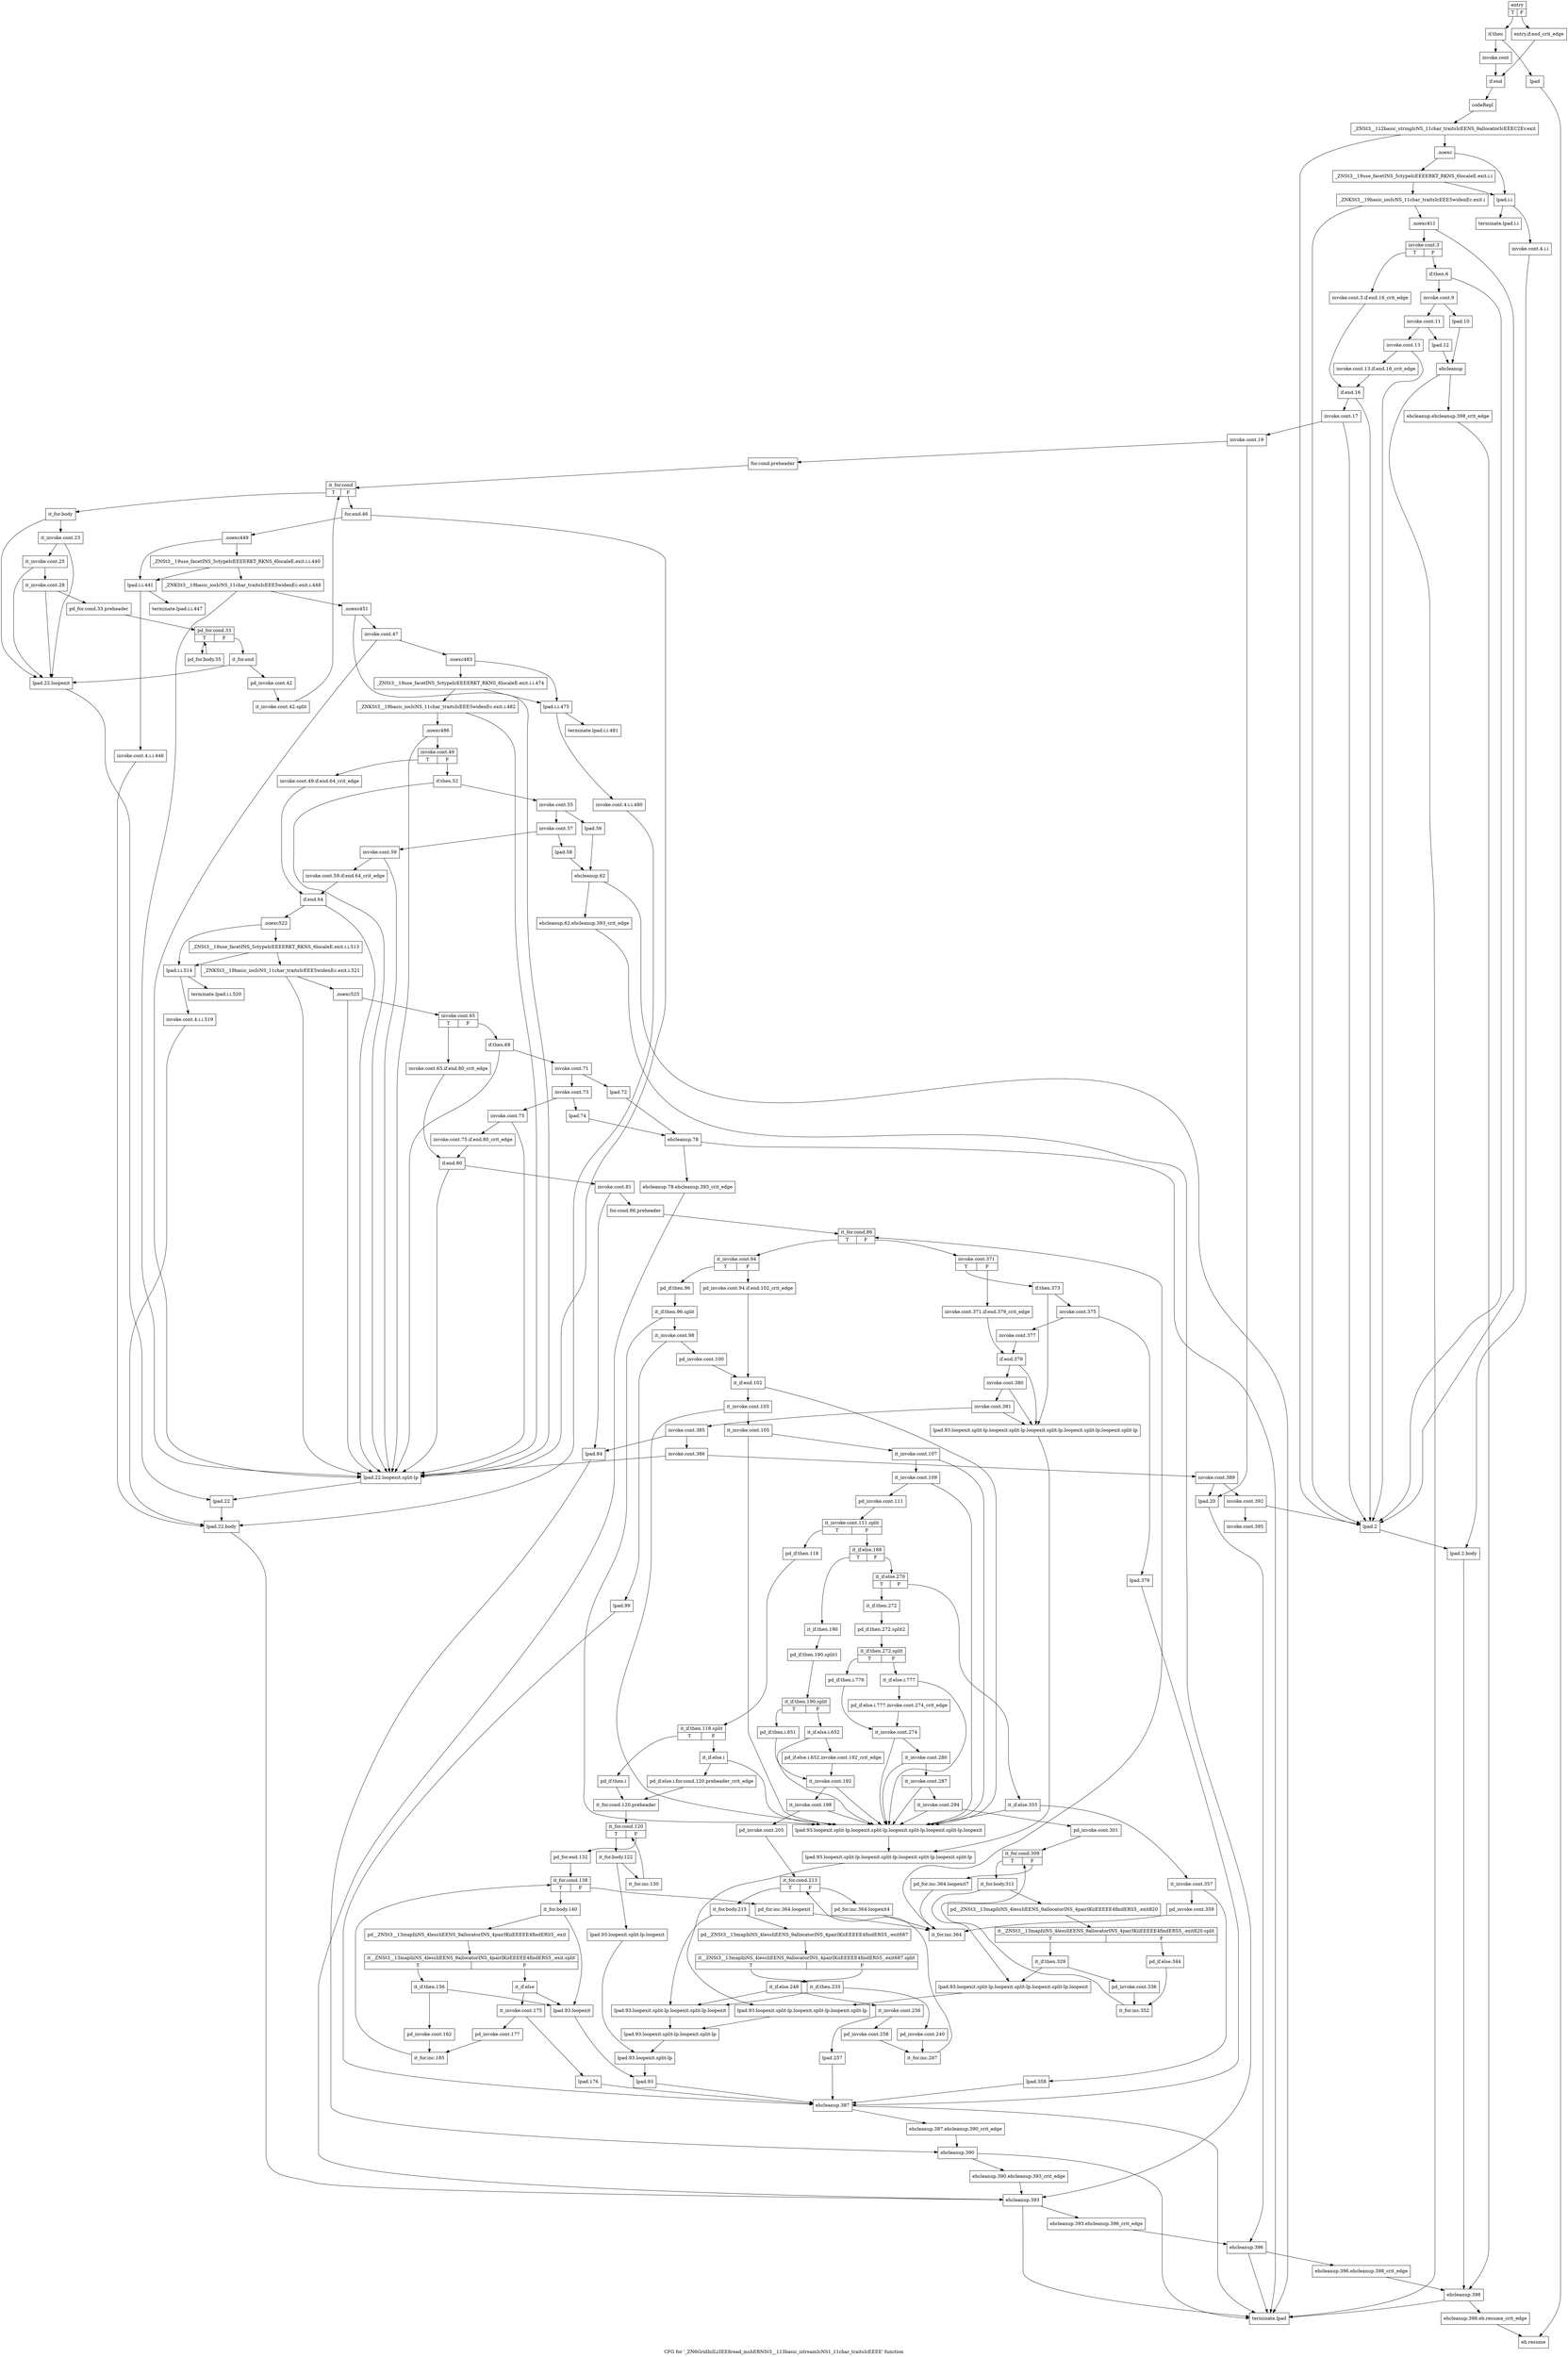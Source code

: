 digraph "CFG for '_ZN6GridInILi3EE8read_mshERNSt3__113basic_istreamIcNS1_11char_traitsIcEEEE' function" {
	label="CFG for '_ZN6GridInILi3EE8read_mshERNSt3__113basic_istreamIcNS1_11char_traitsIcEEEE' function";

	Node0x5c60470 [shape=record,label="{entry|{<s0>T|<s1>F}}"];
	Node0x5c60470:s0 -> Node0x5c60510;
	Node0x5c60470:s1 -> Node0x5c604c0;
	Node0x5c604c0 [shape=record,label="{entry.if.end_crit_edge}"];
	Node0x5c604c0 -> Node0x5c4b400;
	Node0x5c60510 [shape=record,label="{if.then}"];
	Node0x5c60510 -> Node0x5c60560;
	Node0x5c60510 -> Node0x5c4b3b0;
	Node0x5c60560 [shape=record,label="{invoke.cont}"];
	Node0x5c60560 -> Node0x5c4b400;
	Node0x5c4b3b0 [shape=record,label="{lpad}"];
	Node0x5c4b3b0 -> Node0x5c66540;
	Node0x5c4b400 [shape=record,label="{if.end}"];
	Node0x5c4b400 -> Node0x5c4b450;
	Node0x5c4b450 [shape=record,label="{codeRepl}"];
	Node0x5c4b450 -> Node0x5c4b4a0;
	Node0x5c4b4a0 [shape=record,label="{_ZNSt3__112basic_stringIcNS_11char_traitsIcEENS_9allocatorIcEEEC2Ev.exit}"];
	Node0x5c4b4a0 -> Node0x5c5e1c0;
	Node0x5c4b4a0 -> Node0x5c62b70;
	Node0x5c5e1c0 [shape=record,label="{.noexc}"];
	Node0x5c5e1c0 -> Node0x5c5e210;
	Node0x5c5e1c0 -> Node0x5c5e260;
	Node0x5c5e210 [shape=record,label="{_ZNSt3__19use_facetINS_5ctypeIcEEEERKT_RKNS_6localeE.exit.i.i}"];
	Node0x5c5e210 -> Node0x5c5e350;
	Node0x5c5e210 -> Node0x5c5e260;
	Node0x5c5e260 [shape=record,label="{lpad.i.i}"];
	Node0x5c5e260 -> Node0x5c5e2b0;
	Node0x5c5e260 -> Node0x5c5e300;
	Node0x5c5e2b0 [shape=record,label="{invoke.cont.4.i.i}"];
	Node0x5c5e2b0 -> Node0x5c62bc0;
	Node0x5c5e300 [shape=record,label="{terminate.lpad.i.i}"];
	Node0x5c5e350 [shape=record,label="{_ZNKSt3__19basic_iosIcNS_11char_traitsIcEEE5widenEc.exit.i}"];
	Node0x5c5e350 -> Node0x5c5e3a0;
	Node0x5c5e350 -> Node0x5c62b70;
	Node0x5c5e3a0 [shape=record,label="{.noexc411}"];
	Node0x5c5e3a0 -> Node0x5c5e3f0;
	Node0x5c5e3a0 -> Node0x5c62b70;
	Node0x5c5e3f0 [shape=record,label="{invoke.cont.3|{<s0>T|<s1>F}}"];
	Node0x5c5e3f0:s0 -> Node0x5c5e440;
	Node0x5c5e3f0:s1 -> Node0x5c5e490;
	Node0x5c5e440 [shape=record,label="{invoke.cont.3.if.end.16_crit_edge}"];
	Node0x5c5e440 -> Node0x5c62d50;
	Node0x5c5e490 [shape=record,label="{if.then.6}"];
	Node0x5c5e490 -> Node0x5c5e4e0;
	Node0x5c5e490 -> Node0x5c62b70;
	Node0x5c5e4e0 [shape=record,label="{invoke.cont.9}"];
	Node0x5c5e4e0 -> Node0x5c5e530;
	Node0x5c5e4e0 -> Node0x5c62c10;
	Node0x5c5e530 [shape=record,label="{invoke.cont.11}"];
	Node0x5c5e530 -> Node0x5c5e580;
	Node0x5c5e530 -> Node0x5c62c60;
	Node0x5c5e580 [shape=record,label="{invoke.cont.13}"];
	Node0x5c5e580 -> Node0x5c62b20;
	Node0x5c5e580 -> Node0x5c62b70;
	Node0x5c62b20 [shape=record,label="{invoke.cont.13.if.end.16_crit_edge}"];
	Node0x5c62b20 -> Node0x5c62d50;
	Node0x5c62b70 [shape=record,label="{lpad.2}"];
	Node0x5c62b70 -> Node0x5c62bc0;
	Node0x5c62bc0 [shape=record,label="{lpad.2.body}"];
	Node0x5c62bc0 -> Node0x5c664a0;
	Node0x5c62c10 [shape=record,label="{lpad.10}"];
	Node0x5c62c10 -> Node0x5c62cb0;
	Node0x5c62c60 [shape=record,label="{lpad.12}"];
	Node0x5c62c60 -> Node0x5c62cb0;
	Node0x5c62cb0 [shape=record,label="{ehcleanup}"];
	Node0x5c62cb0 -> Node0x5c62d00;
	Node0x5c62cb0 -> Node0x5c66590;
	Node0x5c62d00 [shape=record,label="{ehcleanup.ehcleanup.398_crit_edge}"];
	Node0x5c62d00 -> Node0x5c664a0;
	Node0x5c62d50 [shape=record,label="{if.end.16}"];
	Node0x5c62d50 -> Node0x5c62da0;
	Node0x5c62d50 -> Node0x5c62b70;
	Node0x5c62da0 [shape=record,label="{invoke.cont.17}"];
	Node0x5c62da0 -> Node0x5c62df0;
	Node0x5c62da0 -> Node0x5c62b70;
	Node0x5c62df0 [shape=record,label="{invoke.cont.19}"];
	Node0x5c62df0 -> Node0x5c62e40;
	Node0x5c62df0 -> Node0x5c63110;
	Node0x5c62e40 [shape=record,label="{for.cond.preheader}"];
	Node0x5c62e40 -> Node0x5c62e90;
	Node0x5c62e90 [shape=record,label="{it_for.cond|{<s0>T|<s1>F}}"];
	Node0x5c62e90:s0 -> Node0x5c62ee0;
	Node0x5c62e90:s1 -> Node0x5c63340;
	Node0x5c62ee0 [shape=record,label="{it_for.body}"];
	Node0x5c62ee0 -> Node0x5c62f30;
	Node0x5c62ee0 -> Node0x5c63160;
	Node0x5c62f30 [shape=record,label="{it_invoke.cont.23}"];
	Node0x5c62f30 -> Node0x5c62f80;
	Node0x5c62f30 -> Node0x5c63160;
	Node0x5c62f80 [shape=record,label="{it_invoke.cont.25}"];
	Node0x5c62f80 -> Node0x5c62fd0;
	Node0x5c62f80 -> Node0x5c63160;
	Node0x5c62fd0 [shape=record,label="{it_invoke.cont.28}"];
	Node0x5c62fd0 -> Node0x5c63020;
	Node0x5c62fd0 -> Node0x5c63160;
	Node0x5c63020 [shape=record,label="{pd_for.cond.33.preheader}"];
	Node0x5c63020 -> Node0x5c63070;
	Node0x5c63070 [shape=record,label="{pd_for.cond.33|{<s0>T|<s1>F}}"];
	Node0x5c63070:s0 -> Node0x5c630c0;
	Node0x5c63070:s1 -> Node0x5c632a0;
	Node0x5c630c0 [shape=record,label="{pd_for.body.35}"];
	Node0x5c630c0 -> Node0x5c63070;
	Node0x5c63110 [shape=record,label="{lpad.20}"];
	Node0x5c63110 -> Node0x5c66400;
	Node0x5c63160 [shape=record,label="{lpad.22.loopexit}"];
	Node0x5c63160 -> Node0x5c63200;
	Node0x5c631b0 [shape=record,label="{lpad.22.loopexit.split-lp}"];
	Node0x5c631b0 -> Node0x5c63200;
	Node0x5c63200 [shape=record,label="{lpad.22}"];
	Node0x5c63200 -> Node0x5c63250;
	Node0x5c63250 [shape=record,label="{lpad.22.body}"];
	Node0x5c63250 -> Node0x5c66360;
	Node0x5c632a0 [shape=record,label="{it_for.end}"];
	Node0x5c632a0 -> Node0x5c632f0;
	Node0x5c632a0 -> Node0x5c63160;
	Node0x5c632f0 [shape=record,label="{pd_invoke.cont.42}"];
	Node0x5c632f0 -> Node0xa9c6c10;
	Node0xa9c6c10 [shape=record,label="{it_invoke.cont.42.split}"];
	Node0xa9c6c10 -> Node0x5c62e90;
	Node0x5c63340 [shape=record,label="{for.end.46}"];
	Node0x5c63340 -> Node0x5c63390;
	Node0x5c63340 -> Node0x5c631b0;
	Node0x5c63390 [shape=record,label="{.noexc449}"];
	Node0x5c63390 -> Node0x5c633e0;
	Node0x5c63390 -> Node0x5c63430;
	Node0x5c633e0 [shape=record,label="{_ZNSt3__19use_facetINS_5ctypeIcEEEERKT_RKNS_6localeE.exit.i.i.440}"];
	Node0x5c633e0 -> Node0x5c63520;
	Node0x5c633e0 -> Node0x5c63430;
	Node0x5c63430 [shape=record,label="{lpad.i.i.441}"];
	Node0x5c63430 -> Node0x5c63480;
	Node0x5c63430 -> Node0x5c634d0;
	Node0x5c63480 [shape=record,label="{invoke.cont.4.i.i.446}"];
	Node0x5c63480 -> Node0x5c63250;
	Node0x5c634d0 [shape=record,label="{terminate.lpad.i.i.447}"];
	Node0x5c63520 [shape=record,label="{_ZNKSt3__19basic_iosIcNS_11char_traitsIcEEE5widenEc.exit.i.448}"];
	Node0x5c63520 -> Node0x5c63570;
	Node0x5c63520 -> Node0x5c631b0;
	Node0x5c63570 [shape=record,label="{.noexc451}"];
	Node0x5c63570 -> Node0x5c635c0;
	Node0x5c63570 -> Node0x5c631b0;
	Node0x5c635c0 [shape=record,label="{invoke.cont.47}"];
	Node0x5c635c0 -> Node0x5c63610;
	Node0x5c635c0 -> Node0x5c631b0;
	Node0x5c63610 [shape=record,label="{.noexc483}"];
	Node0x5c63610 -> Node0x5c63660;
	Node0x5c63610 -> Node0x5c636b0;
	Node0x5c63660 [shape=record,label="{_ZNSt3__19use_facetINS_5ctypeIcEEEERKT_RKNS_6localeE.exit.i.i.474}"];
	Node0x5c63660 -> Node0x5c637a0;
	Node0x5c63660 -> Node0x5c636b0;
	Node0x5c636b0 [shape=record,label="{lpad.i.i.475}"];
	Node0x5c636b0 -> Node0x5c63700;
	Node0x5c636b0 -> Node0x5c63750;
	Node0x5c63700 [shape=record,label="{invoke.cont.4.i.i.480}"];
	Node0x5c63700 -> Node0x5c63250;
	Node0x5c63750 [shape=record,label="{terminate.lpad.i.i.481}"];
	Node0x5c637a0 [shape=record,label="{_ZNKSt3__19basic_iosIcNS_11char_traitsIcEEE5widenEc.exit.i.482}"];
	Node0x5c637a0 -> Node0x5c637f0;
	Node0x5c637a0 -> Node0x5c631b0;
	Node0x5c637f0 [shape=record,label="{.noexc486}"];
	Node0x5c637f0 -> Node0x5c63840;
	Node0x5c637f0 -> Node0x5c631b0;
	Node0x5c63840 [shape=record,label="{invoke.cont.49|{<s0>T|<s1>F}}"];
	Node0x5c63840:s0 -> Node0x5c63890;
	Node0x5c63840:s1 -> Node0x5c638e0;
	Node0x5c63890 [shape=record,label="{invoke.cont.49.if.end.64_crit_edge}"];
	Node0x5c63890 -> Node0x5c63bb0;
	Node0x5c638e0 [shape=record,label="{if.then.52}"];
	Node0x5c638e0 -> Node0x5c63930;
	Node0x5c638e0 -> Node0x5c631b0;
	Node0x5c63930 [shape=record,label="{invoke.cont.55}"];
	Node0x5c63930 -> Node0x5c63980;
	Node0x5c63930 -> Node0x5c63a70;
	Node0x5c63980 [shape=record,label="{invoke.cont.57}"];
	Node0x5c63980 -> Node0x5c639d0;
	Node0x5c63980 -> Node0x5c63ac0;
	Node0x5c639d0 [shape=record,label="{invoke.cont.59}"];
	Node0x5c639d0 -> Node0x5c63a20;
	Node0x5c639d0 -> Node0x5c631b0;
	Node0x5c63a20 [shape=record,label="{invoke.cont.59.if.end.64_crit_edge}"];
	Node0x5c63a20 -> Node0x5c63bb0;
	Node0x5c63a70 [shape=record,label="{lpad.56}"];
	Node0x5c63a70 -> Node0x5c63b10;
	Node0x5c63ac0 [shape=record,label="{lpad.58}"];
	Node0x5c63ac0 -> Node0x5c63b10;
	Node0x5c63b10 [shape=record,label="{ehcleanup.62}"];
	Node0x5c63b10 -> Node0x5c63b60;
	Node0x5c63b10 -> Node0x5c66590;
	Node0x5c63b60 [shape=record,label="{ehcleanup.62.ehcleanup.393_crit_edge}"];
	Node0x5c63b60 -> Node0x5c66360;
	Node0x5c63bb0 [shape=record,label="{if.end.64}"];
	Node0x5c63bb0 -> Node0x5c63c00;
	Node0x5c63bb0 -> Node0x5c631b0;
	Node0x5c63c00 [shape=record,label="{.noexc522}"];
	Node0x5c63c00 -> Node0x5c63c50;
	Node0x5c63c00 -> Node0x5c63ca0;
	Node0x5c63c50 [shape=record,label="{_ZNSt3__19use_facetINS_5ctypeIcEEEERKT_RKNS_6localeE.exit.i.i.513}"];
	Node0x5c63c50 -> Node0x5c63d90;
	Node0x5c63c50 -> Node0x5c63ca0;
	Node0x5c63ca0 [shape=record,label="{lpad.i.i.514}"];
	Node0x5c63ca0 -> Node0x5c63cf0;
	Node0x5c63ca0 -> Node0x5c63d40;
	Node0x5c63cf0 [shape=record,label="{invoke.cont.4.i.i.519}"];
	Node0x5c63cf0 -> Node0x5c63250;
	Node0x5c63d40 [shape=record,label="{terminate.lpad.i.i.520}"];
	Node0x5c63d90 [shape=record,label="{_ZNKSt3__19basic_iosIcNS_11char_traitsIcEEE5widenEc.exit.i.521}"];
	Node0x5c63d90 -> Node0x5c63de0;
	Node0x5c63d90 -> Node0x5c631b0;
	Node0x5c63de0 [shape=record,label="{.noexc525}"];
	Node0x5c63de0 -> Node0x5c63e30;
	Node0x5c63de0 -> Node0x5c631b0;
	Node0x5c63e30 [shape=record,label="{invoke.cont.65|{<s0>T|<s1>F}}"];
	Node0x5c63e30:s0 -> Node0x5c63e80;
	Node0x5c63e30:s1 -> Node0x5c63ed0;
	Node0x5c63e80 [shape=record,label="{invoke.cont.65.if.end.80_crit_edge}"];
	Node0x5c63e80 -> Node0x5c641a0;
	Node0x5c63ed0 [shape=record,label="{if.then.68}"];
	Node0x5c63ed0 -> Node0x5c63f20;
	Node0x5c63ed0 -> Node0x5c631b0;
	Node0x5c63f20 [shape=record,label="{invoke.cont.71}"];
	Node0x5c63f20 -> Node0x5c63f70;
	Node0x5c63f20 -> Node0x5c64060;
	Node0x5c63f70 [shape=record,label="{invoke.cont.73}"];
	Node0x5c63f70 -> Node0x5c63fc0;
	Node0x5c63f70 -> Node0x5c640b0;
	Node0x5c63fc0 [shape=record,label="{invoke.cont.75}"];
	Node0x5c63fc0 -> Node0x5c64010;
	Node0x5c63fc0 -> Node0x5c631b0;
	Node0x5c64010 [shape=record,label="{invoke.cont.75.if.end.80_crit_edge}"];
	Node0x5c64010 -> Node0x5c641a0;
	Node0x5c64060 [shape=record,label="{lpad.72}"];
	Node0x5c64060 -> Node0x5c64100;
	Node0x5c640b0 [shape=record,label="{lpad.74}"];
	Node0x5c640b0 -> Node0x5c64100;
	Node0x5c64100 [shape=record,label="{ehcleanup.78}"];
	Node0x5c64100 -> Node0x5c64150;
	Node0x5c64100 -> Node0x5c66590;
	Node0x5c64150 [shape=record,label="{ehcleanup.78.ehcleanup.393_crit_edge}"];
	Node0x5c64150 -> Node0x5c66360;
	Node0x5c641a0 [shape=record,label="{if.end.80}"];
	Node0x5c641a0 -> Node0x5c641f0;
	Node0x5c641a0 -> Node0x5c631b0;
	Node0x5c641f0 [shape=record,label="{invoke.cont.81}"];
	Node0x5c641f0 -> Node0x5c64240;
	Node0x5c641f0 -> Node0x5c64470;
	Node0x5c64240 [shape=record,label="{for.cond.86.preheader}"];
	Node0x5c64240 -> Node0x5c64290;
	Node0x5c64290 [shape=record,label="{it_for.cond.86|{<s0>T|<s1>F}}"];
	Node0x5c64290:s0 -> Node0x5c642e0;
	Node0x5c64290:s1 -> Node0x5c65dc0;
	Node0x5c642e0 [shape=record,label="{it_invoke.cont.94|{<s0>T|<s1>F}}"];
	Node0x5c642e0:s0 -> Node0x5c64380;
	Node0x5c642e0:s1 -> Node0x5c64330;
	Node0x5c64330 [shape=record,label="{pd_invoke.cont.94.if.end.102_crit_edge}"];
	Node0x5c64330 -> Node0x5c64880;
	Node0x5c64380 [shape=record,label="{pd_if.then.96}"];
	Node0x5c64380 -> Node0xa9c6920;
	Node0xa9c6920 [shape=record,label="{it_if.then.96.split}"];
	Node0xa9c6920 -> Node0x5c643d0;
	Node0xa9c6920 -> Node0x5c64600;
	Node0x5c643d0 [shape=record,label="{it_invoke.cont.98}"];
	Node0x5c643d0 -> Node0x5c64420;
	Node0x5c643d0 -> Node0x5c64830;
	Node0x5c64420 [shape=record,label="{pd_invoke.cont.100}"];
	Node0x5c64420 -> Node0x5c64880;
	Node0x5c64470 [shape=record,label="{lpad.84}"];
	Node0x5c64470 -> Node0x5c662c0;
	Node0x5c644c0 [shape=record,label="{lpad.93.loopexit}"];
	Node0x5c644c0 -> Node0x5c647e0;
	Node0x5c64510 [shape=record,label="{lpad.93.loopexit.split-lp.loopexit}"];
	Node0x5c64510 -> Node0x5c64790;
	Node0x5c64560 [shape=record,label="{lpad.93.loopexit.split-lp.loopexit.split-lp.loopexit}"];
	Node0x5c64560 -> Node0x5c64740;
	Node0x5c645b0 [shape=record,label="{lpad.93.loopexit.split-lp.loopexit.split-lp.loopexit.split-lp.loopexit}"];
	Node0x5c645b0 -> Node0x5c646f0;
	Node0x5c64600 [shape=record,label="{lpad.93.loopexit.split-lp.loopexit.split-lp.loopexit.split-lp.loopexit.split-lp.loopexit}"];
	Node0x5c64600 -> Node0x5c646a0;
	Node0x5c64650 [shape=record,label="{lpad.93.loopexit.split-lp.loopexit.split-lp.loopexit.split-lp.loopexit.split-lp.loopexit.split-lp}"];
	Node0x5c64650 -> Node0x5c646a0;
	Node0x5c646a0 [shape=record,label="{lpad.93.loopexit.split-lp.loopexit.split-lp.loopexit.split-lp.loopexit.split-lp}"];
	Node0x5c646a0 -> Node0x5c646f0;
	Node0x5c646f0 [shape=record,label="{lpad.93.loopexit.split-lp.loopexit.split-lp.loopexit.split-lp}"];
	Node0x5c646f0 -> Node0x5c64740;
	Node0x5c64740 [shape=record,label="{lpad.93.loopexit.split-lp.loopexit.split-lp}"];
	Node0x5c64740 -> Node0x5c64790;
	Node0x5c64790 [shape=record,label="{lpad.93.loopexit.split-lp}"];
	Node0x5c64790 -> Node0x5c647e0;
	Node0x5c647e0 [shape=record,label="{lpad.93}"];
	Node0x5c647e0 -> Node0x5c66220;
	Node0x5c64830 [shape=record,label="{lpad.99}"];
	Node0x5c64830 -> Node0x5c66220;
	Node0x5c64880 [shape=record,label="{it_if.end.102}"];
	Node0x5c64880 -> Node0x5c648d0;
	Node0x5c64880 -> Node0x5c64600;
	Node0x5c648d0 [shape=record,label="{it_invoke.cont.103}"];
	Node0x5c648d0 -> Node0x5c64920;
	Node0x5c648d0 -> Node0x5c64600;
	Node0x5c64920 [shape=record,label="{it_invoke.cont.105}"];
	Node0x5c64920 -> Node0x5c64970;
	Node0x5c64920 -> Node0x5c64600;
	Node0x5c64970 [shape=record,label="{it_invoke.cont.107}"];
	Node0x5c64970 -> Node0x5c649c0;
	Node0x5c64970 -> Node0x5c64600;
	Node0x5c649c0 [shape=record,label="{it_invoke.cont.109}"];
	Node0x5c649c0 -> Node0x5c64a10;
	Node0x5c649c0 -> Node0x5c64600;
	Node0x5c64a10 [shape=record,label="{pd_invoke.cont.111}"];
	Node0x5c64a10 -> Node0xa9c6190;
	Node0xa9c6190 [shape=record,label="{it_invoke.cont.111.split|{<s0>T|<s1>F}}"];
	Node0xa9c6190:s0 -> Node0x5c64a60;
	Node0xa9c6190:s1 -> Node0x5c65050;
	Node0x5c64a60 [shape=record,label="{pd_if.then.118}"];
	Node0x5c64a60 -> Node0xa9c5ba0;
	Node0xa9c5ba0 [shape=record,label="{it_if.then.118.split|{<s0>T|<s1>F}}"];
	Node0xa9c5ba0:s0 -> Node0x5c64ab0;
	Node0xa9c5ba0:s1 -> Node0x5c64b00;
	Node0x5c64ab0 [shape=record,label="{pd_if.then.i}"];
	Node0x5c64ab0 -> Node0x5c64ba0;
	Node0x5c64b00 [shape=record,label="{it_if.else.i}"];
	Node0x5c64b00 -> Node0x5c64b50;
	Node0x5c64b00 -> Node0x5c64600;
	Node0x5c64b50 [shape=record,label="{pd_if.else.i.for.cond.120.preheader_crit_edge}"];
	Node0x5c64b50 -> Node0x5c64ba0;
	Node0x5c64ba0 [shape=record,label="{it_for.cond.120.preheader}"];
	Node0x5c64ba0 -> Node0x5c64bf0;
	Node0x5c64bf0 [shape=record,label="{it_for.cond.120|{<s0>T|<s1>F}}"];
	Node0x5c64bf0:s0 -> Node0x5c64c40;
	Node0x5c64bf0:s1 -> Node0x5c64ce0;
	Node0x5c64c40 [shape=record,label="{it_for.body.122}"];
	Node0x5c64c40 -> Node0x5c64c90;
	Node0x5c64c40 -> Node0x5c64510;
	Node0x5c64c90 [shape=record,label="{it_for.inc.130}"];
	Node0x5c64c90 -> Node0x5c64bf0;
	Node0x5c64ce0 [shape=record,label="{pd_for.end.132}"];
	Node0x5c64ce0 -> Node0x5c64d30;
	Node0x5c64d30 [shape=record,label="{it_for.cond.138|{<s0>T|<s1>F}}"];
	Node0x5c64d30:s0 -> Node0x5c64d80;
	Node0x5c64d30:s1 -> Node0x5c65c80;
	Node0x5c64d80 [shape=record,label="{it_for.body.140}"];
	Node0x5c64d80 -> Node0x5c64dd0;
	Node0x5c64d80 -> Node0x5c644c0;
	Node0x5c64dd0 [shape=record,label="{pd__ZNSt3__13mapIiiNS_4lessIiEENS_9allocatorINS_4pairIKiiEEEEE4findERS5_.exit}"];
	Node0x5c64dd0 -> Node0xa9c5920;
	Node0xa9c5920 [shape=record,label="{it__ZNSt3__13mapIiiNS_4lessIiEENS_9allocatorINS_4pairIKiiEEEEE4findERS5_.exit.split|{<s0>T|<s1>F}}"];
	Node0xa9c5920:s0 -> Node0x5c64e20;
	Node0xa9c5920:s1 -> Node0x5c64ec0;
	Node0x5c64e20 [shape=record,label="{it_if.then.156}"];
	Node0x5c64e20 -> Node0x5c64e70;
	Node0x5c64e20 -> Node0x5c644c0;
	Node0x5c64e70 [shape=record,label="{pd_invoke.cont.162}"];
	Node0x5c64e70 -> Node0x5c65000;
	Node0x5c64ec0 [shape=record,label="{it_if.else}"];
	Node0x5c64ec0 -> Node0x5c64f10;
	Node0x5c64ec0 -> Node0x5c644c0;
	Node0x5c64f10 [shape=record,label="{it_invoke.cont.175}"];
	Node0x5c64f10 -> Node0x5c64f60;
	Node0x5c64f10 -> Node0x5c64fb0;
	Node0x5c64f60 [shape=record,label="{pd_invoke.cont.177}"];
	Node0x5c64f60 -> Node0x5c65000;
	Node0x5c64fb0 [shape=record,label="{lpad.176}"];
	Node0x5c64fb0 -> Node0x5c66220;
	Node0x5c65000 [shape=record,label="{it_for.inc.185}"];
	Node0x5c65000 -> Node0x5c64d30;
	Node0x5c65050 [shape=record,label="{it_if.else.188|{<s0>T|<s1>F}}"];
	Node0x5c65050:s0 -> Node0x5c650a0;
	Node0x5c65050:s1 -> Node0x5c655f0;
	Node0x5c650a0 [shape=record,label="{it_if.then.190}"];
	Node0x5c650a0 -> Node0xa9c5a20;
	Node0xa9c5a20 [shape=record,label="{pd_if.then.190.split1}"];
	Node0xa9c5a20 -> Node0xa9b8f70;
	Node0xa9b8f70 [shape=record,label="{it_if.then.190.split|{<s0>T|<s1>F}}"];
	Node0xa9b8f70:s0 -> Node0x5c650f0;
	Node0xa9b8f70:s1 -> Node0x5c65140;
	Node0x5c650f0 [shape=record,label="{pd_if.then.i.651}"];
	Node0x5c650f0 -> Node0x5c651e0;
	Node0x5c65140 [shape=record,label="{it_if.else.i.652}"];
	Node0x5c65140 -> Node0x5c65190;
	Node0x5c65140 -> Node0x5c64600;
	Node0x5c65190 [shape=record,label="{pd_if.else.i.652.invoke.cont.192_crit_edge}"];
	Node0x5c65190 -> Node0x5c651e0;
	Node0x5c651e0 [shape=record,label="{it_invoke.cont.192}"];
	Node0x5c651e0 -> Node0x5c65230;
	Node0x5c651e0 -> Node0x5c64600;
	Node0x5c65230 [shape=record,label="{it_invoke.cont.198}"];
	Node0x5c65230 -> Node0x5c65280;
	Node0x5c65230 -> Node0x5c64600;
	Node0x5c65280 [shape=record,label="{pd_invoke.cont.205}"];
	Node0x5c65280 -> Node0x5c652d0;
	Node0x5c652d0 [shape=record,label="{it_for.cond.213|{<s0>T|<s1>F}}"];
	Node0x5c652d0:s0 -> Node0x5c65320;
	Node0x5c652d0:s1 -> Node0x5c65cd0;
	Node0x5c65320 [shape=record,label="{it_for.body.215}"];
	Node0x5c65320 -> Node0x5c65370;
	Node0x5c65320 -> Node0x5c64560;
	Node0x5c65370 [shape=record,label="{pd__ZNSt3__13mapIiiNS_4lessIiEENS_9allocatorINS_4pairIKiiEEEEE4findERS5_.exit687}"];
	Node0x5c65370 -> Node0xa9c6310;
	Node0xa9c6310 [shape=record,label="{it__ZNSt3__13mapIiiNS_4lessIiEENS_9allocatorINS_4pairIKiiEEEEE4findERS5_.exit687.split|{<s0>T|<s1>F}}"];
	Node0xa9c6310:s0 -> Node0x5c653c0;
	Node0xa9c6310:s1 -> Node0x5c65460;
	Node0x5c653c0 [shape=record,label="{it_if.then.233}"];
	Node0x5c653c0 -> Node0x5c65410;
	Node0x5c653c0 -> Node0x5c64560;
	Node0x5c65410 [shape=record,label="{pd_invoke.cont.240}"];
	Node0x5c65410 -> Node0x5c655a0;
	Node0x5c65460 [shape=record,label="{it_if.else.248}"];
	Node0x5c65460 -> Node0x5c654b0;
	Node0x5c65460 -> Node0x5c64560;
	Node0x5c654b0 [shape=record,label="{it_invoke.cont.256}"];
	Node0x5c654b0 -> Node0x5c65500;
	Node0x5c654b0 -> Node0x5c65550;
	Node0x5c65500 [shape=record,label="{pd_invoke.cont.258}"];
	Node0x5c65500 -> Node0x5c655a0;
	Node0x5c65550 [shape=record,label="{lpad.257}"];
	Node0x5c65550 -> Node0x5c66220;
	Node0x5c655a0 [shape=record,label="{it_for.inc.267}"];
	Node0x5c655a0 -> Node0x5c652d0;
	Node0x5c655f0 [shape=record,label="{it_if.else.270|{<s0>T|<s1>F}}"];
	Node0x5c655f0:s0 -> Node0x5c65640;
	Node0x5c655f0:s1 -> Node0x5c65b40;
	Node0x5c65640 [shape=record,label="{it_if.then.272}"];
	Node0x5c65640 -> Node0xa9c65b0;
	Node0xa9c65b0 [shape=record,label="{pd_if.then.272.split2}"];
	Node0xa9c65b0 -> Node0xa951ed0;
	Node0xa951ed0 [shape=record,label="{it_if.then.272.split|{<s0>T|<s1>F}}"];
	Node0xa951ed0:s0 -> Node0x5c65690;
	Node0xa951ed0:s1 -> Node0x5c656e0;
	Node0x5c65690 [shape=record,label="{pd_if.then.i.776}"];
	Node0x5c65690 -> Node0x5c65780;
	Node0x5c656e0 [shape=record,label="{it_if.else.i.777}"];
	Node0x5c656e0 -> Node0x5c65730;
	Node0x5c656e0 -> Node0x5c64600;
	Node0x5c65730 [shape=record,label="{pd_if.else.i.777.invoke.cont.274_crit_edge}"];
	Node0x5c65730 -> Node0x5c65780;
	Node0x5c65780 [shape=record,label="{it_invoke.cont.274}"];
	Node0x5c65780 -> Node0x5c657d0;
	Node0x5c65780 -> Node0x5c64600;
	Node0x5c657d0 [shape=record,label="{it_invoke.cont.280}"];
	Node0x5c657d0 -> Node0x5c65820;
	Node0x5c657d0 -> Node0x5c64600;
	Node0x5c65820 [shape=record,label="{it_invoke.cont.287}"];
	Node0x5c65820 -> Node0x5c65870;
	Node0x5c65820 -> Node0x5c64600;
	Node0x5c65870 [shape=record,label="{it_invoke.cont.294}"];
	Node0x5c65870 -> Node0x5c658c0;
	Node0x5c65870 -> Node0x5c64600;
	Node0x5c658c0 [shape=record,label="{pd_invoke.cont.301}"];
	Node0x5c658c0 -> Node0x5c65910;
	Node0x5c65910 [shape=record,label="{it_for.cond.309|{<s0>T|<s1>F}}"];
	Node0x5c65910:s0 -> Node0x5c65960;
	Node0x5c65910:s1 -> Node0x5c65d20;
	Node0x5c65960 [shape=record,label="{it_for.body.311}"];
	Node0x5c65960 -> Node0x5c659b0;
	Node0x5c65960 -> Node0x5c645b0;
	Node0x5c659b0 [shape=record,label="{pd__ZNSt3__13mapIiiNS_4lessIiEENS_9allocatorINS_4pairIKiiEEEEE4findERS5_.exit820}"];
	Node0x5c659b0 -> Node0xa9c6ea0;
	Node0xa9c6ea0 [shape=record,label="{it__ZNSt3__13mapIiiNS_4lessIiEENS_9allocatorINS_4pairIKiiEEEEE4findERS5_.exit820.split|{<s0>T|<s1>F}}"];
	Node0xa9c6ea0:s0 -> Node0x5c65a00;
	Node0xa9c6ea0:s1 -> Node0x5c65aa0;
	Node0x5c65a00 [shape=record,label="{it_if.then.329}"];
	Node0x5c65a00 -> Node0x5c65a50;
	Node0x5c65a00 -> Node0x5c645b0;
	Node0x5c65a50 [shape=record,label="{pd_invoke.cont.336}"];
	Node0x5c65a50 -> Node0x5c65af0;
	Node0x5c65aa0 [shape=record,label="{pd_if.else.344}"];
	Node0x5c65aa0 -> Node0x5c65af0;
	Node0x5c65af0 [shape=record,label="{it_for.inc.352}"];
	Node0x5c65af0 -> Node0x5c65910;
	Node0x5c65b40 [shape=record,label="{it_if.else.355}"];
	Node0x5c65b40 -> Node0x5c65b90;
	Node0x5c65b40 -> Node0x5c64600;
	Node0x5c65b90 [shape=record,label="{it_invoke.cont.357}"];
	Node0x5c65b90 -> Node0x5c65be0;
	Node0x5c65b90 -> Node0x5c65c30;
	Node0x5c65be0 [shape=record,label="{pd_invoke.cont.359}"];
	Node0x5c65be0 -> Node0x5c65d70;
	Node0x5c65c30 [shape=record,label="{lpad.358}"];
	Node0x5c65c30 -> Node0x5c66220;
	Node0x5c65c80 [shape=record,label="{pd_for.inc.364.loopexit}"];
	Node0x5c65c80 -> Node0x5c65d70;
	Node0x5c65cd0 [shape=record,label="{pd_for.inc.364.loopexit4}"];
	Node0x5c65cd0 -> Node0x5c65d70;
	Node0x5c65d20 [shape=record,label="{pd_for.inc.364.loopexit7}"];
	Node0x5c65d20 -> Node0x5c65d70;
	Node0x5c65d70 [shape=record,label="{it_for.inc.364}"];
	Node0x5c65d70 -> Node0x5c64290;
	Node0x5c65dc0 [shape=record,label="{invoke.cont.371|{<s0>T|<s1>F}}"];
	Node0x5c65dc0:s0 -> Node0x5c65e60;
	Node0x5c65dc0:s1 -> Node0x5c65e10;
	Node0x5c65e10 [shape=record,label="{invoke.cont.371.if.end.379_crit_edge}"];
	Node0x5c65e10 -> Node0x5c65fa0;
	Node0x5c65e60 [shape=record,label="{if.then.373}"];
	Node0x5c65e60 -> Node0x5c65eb0;
	Node0x5c65e60 -> Node0x5c64650;
	Node0x5c65eb0 [shape=record,label="{invoke.cont.375}"];
	Node0x5c65eb0 -> Node0x5c65f00;
	Node0x5c65eb0 -> Node0x5c65f50;
	Node0x5c65f00 [shape=record,label="{invoke.cont.377}"];
	Node0x5c65f00 -> Node0x5c65fa0;
	Node0x5c65f50 [shape=record,label="{lpad.376}"];
	Node0x5c65f50 -> Node0x5c66220;
	Node0x5c65fa0 [shape=record,label="{if.end.379}"];
	Node0x5c65fa0 -> Node0x5c65ff0;
	Node0x5c65fa0 -> Node0x5c64650;
	Node0x5c65ff0 [shape=record,label="{invoke.cont.380}"];
	Node0x5c65ff0 -> Node0x5c66040;
	Node0x5c65ff0 -> Node0x5c64650;
	Node0x5c66040 [shape=record,label="{invoke.cont.381}"];
	Node0x5c66040 -> Node0x5c66090;
	Node0x5c66040 -> Node0x5c64650;
	Node0x5c66090 [shape=record,label="{invoke.cont.385}"];
	Node0x5c66090 -> Node0x5c660e0;
	Node0x5c66090 -> Node0x5c64470;
	Node0x5c660e0 [shape=record,label="{invoke.cont.386}"];
	Node0x5c660e0 -> Node0x5c66130;
	Node0x5c660e0 -> Node0x5c631b0;
	Node0x5c66130 [shape=record,label="{invoke.cont.389}"];
	Node0x5c66130 -> Node0x5c66180;
	Node0x5c66130 -> Node0x5c63110;
	Node0x5c66180 [shape=record,label="{invoke.cont.392}"];
	Node0x5c66180 -> Node0x5c661d0;
	Node0x5c66180 -> Node0x5c62b70;
	Node0x5c661d0 [shape=record,label="{invoke.cont.395}"];
	Node0x5c66220 [shape=record,label="{ehcleanup.387}"];
	Node0x5c66220 -> Node0x5c66270;
	Node0x5c66220 -> Node0x5c66590;
	Node0x5c66270 [shape=record,label="{ehcleanup.387.ehcleanup.390_crit_edge}"];
	Node0x5c66270 -> Node0x5c662c0;
	Node0x5c662c0 [shape=record,label="{ehcleanup.390}"];
	Node0x5c662c0 -> Node0x5c66310;
	Node0x5c662c0 -> Node0x5c66590;
	Node0x5c66310 [shape=record,label="{ehcleanup.390.ehcleanup.393_crit_edge}"];
	Node0x5c66310 -> Node0x5c66360;
	Node0x5c66360 [shape=record,label="{ehcleanup.393}"];
	Node0x5c66360 -> Node0x5c663b0;
	Node0x5c66360 -> Node0x5c66590;
	Node0x5c663b0 [shape=record,label="{ehcleanup.393.ehcleanup.396_crit_edge}"];
	Node0x5c663b0 -> Node0x5c66400;
	Node0x5c66400 [shape=record,label="{ehcleanup.396}"];
	Node0x5c66400 -> Node0x5c66450;
	Node0x5c66400 -> Node0x5c66590;
	Node0x5c66450 [shape=record,label="{ehcleanup.396.ehcleanup.398_crit_edge}"];
	Node0x5c66450 -> Node0x5c664a0;
	Node0x5c664a0 [shape=record,label="{ehcleanup.398}"];
	Node0x5c664a0 -> Node0x5c664f0;
	Node0x5c664a0 -> Node0x5c66590;
	Node0x5c664f0 [shape=record,label="{ehcleanup.398.eh.resume_crit_edge}"];
	Node0x5c664f0 -> Node0x5c66540;
	Node0x5c66540 [shape=record,label="{eh.resume}"];
	Node0x5c66590 [shape=record,label="{terminate.lpad}"];
}
